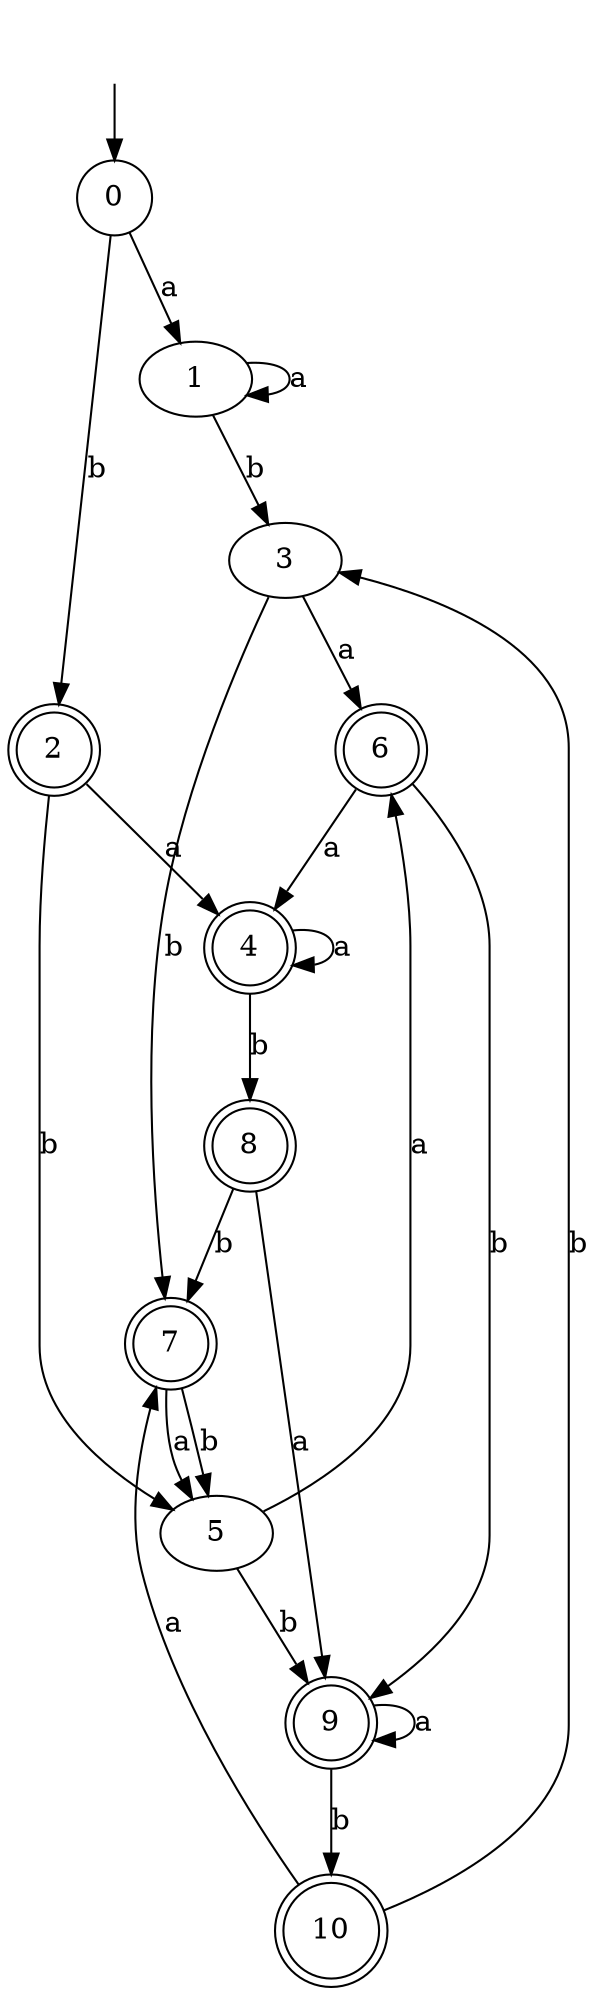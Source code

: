 digraph RandomDFA {
  __start0 [label="", shape=none];
  __start0 -> 0 [label=""];
  0 [shape=circle]
  0 -> 1 [label="a"]
  0 -> 2 [label="b"]
  1
  1 -> 1 [label="a"]
  1 -> 3 [label="b"]
  2 [shape=doublecircle]
  2 -> 4 [label="a"]
  2 -> 5 [label="b"]
  3
  3 -> 6 [label="a"]
  3 -> 7 [label="b"]
  4 [shape=doublecircle]
  4 -> 4 [label="a"]
  4 -> 8 [label="b"]
  5
  5 -> 6 [label="a"]
  5 -> 9 [label="b"]
  6 [shape=doublecircle]
  6 -> 4 [label="a"]
  6 -> 9 [label="b"]
  7 [shape=doublecircle]
  7 -> 5 [label="a"]
  7 -> 5 [label="b"]
  8 [shape=doublecircle]
  8 -> 9 [label="a"]
  8 -> 7 [label="b"]
  9 [shape=doublecircle]
  9 -> 9 [label="a"]
  9 -> 10 [label="b"]
  10 [shape=doublecircle]
  10 -> 7 [label="a"]
  10 -> 3 [label="b"]
}
